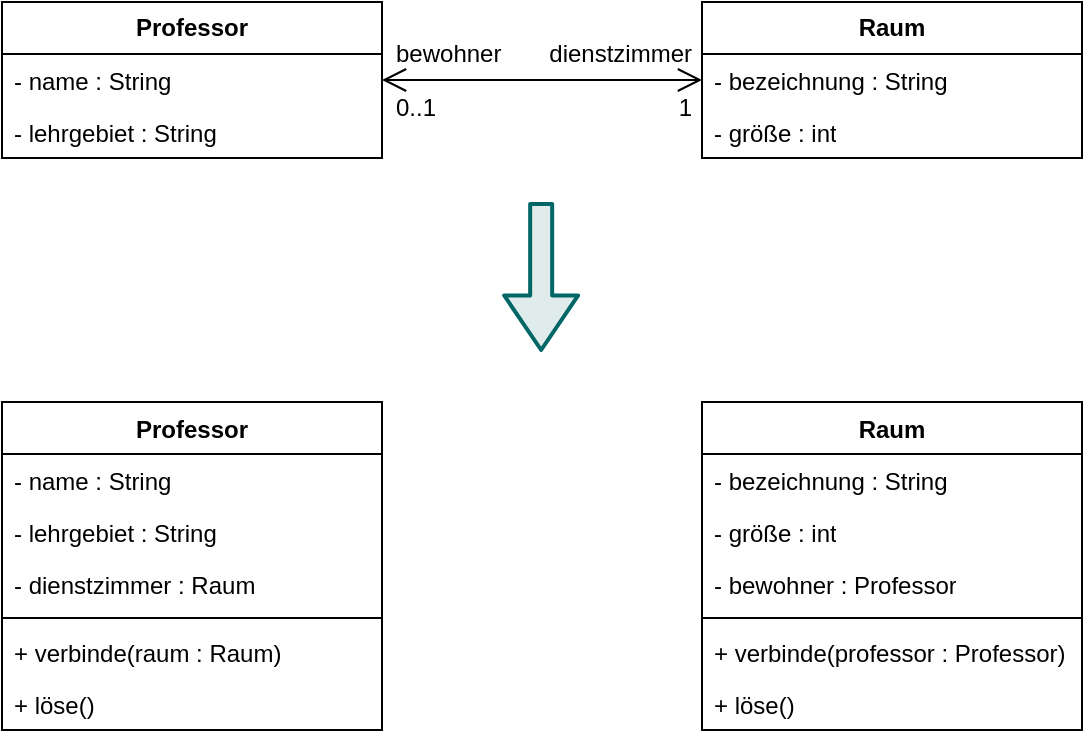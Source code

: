 <mxfile version="25.0.3">
  <diagram name="Seite-1" id="BKRfMI5abuOFoWmJq0zK">
    <mxGraphModel dx="875" dy="473" grid="1" gridSize="10" guides="1" tooltips="1" connect="1" arrows="1" fold="1" page="1" pageScale="1" pageWidth="827" pageHeight="1169" math="0" shadow="0">
      <root>
        <mxCell id="0" />
        <mxCell id="1" parent="0" />
        <mxCell id="IaKYG4yvnXf-astbD4Oj-56" value="" style="rounded=0;whiteSpace=wrap;html=1;fillColor=default;strokeColor=none;" parent="1" vertex="1">
          <mxGeometry x="80" y="40" width="540" height="370" as="geometry" />
        </mxCell>
        <mxCell id="IaKYG4yvnXf-astbD4Oj-13" value="Raum" style="swimlane;fontStyle=1;childLayout=stackLayout;horizontal=1;startSize=26;fillColor=none;horizontalStack=0;resizeParent=1;resizeParentMax=0;resizeLast=0;collapsible=1;marginBottom=0;whiteSpace=wrap;html=1;" parent="1" vertex="1">
          <mxGeometry x="430" y="40" width="190" height="78" as="geometry" />
        </mxCell>
        <mxCell id="IaKYG4yvnXf-astbD4Oj-14" value="- bezeichnung : String" style="text;strokeColor=none;fillColor=none;align=left;verticalAlign=top;spacingLeft=4;spacingRight=4;overflow=hidden;rotatable=0;points=[[0,0.5],[1,0.5]];portConstraint=eastwest;whiteSpace=wrap;html=1;" parent="IaKYG4yvnXf-astbD4Oj-13" vertex="1">
          <mxGeometry y="26" width="190" height="26" as="geometry" />
        </mxCell>
        <mxCell id="IaKYG4yvnXf-astbD4Oj-15" value="- größe : int" style="text;strokeColor=none;fillColor=none;align=left;verticalAlign=top;spacingLeft=4;spacingRight=4;overflow=hidden;rotatable=0;points=[[0,0.5],[1,0.5]];portConstraint=eastwest;whiteSpace=wrap;html=1;" parent="IaKYG4yvnXf-astbD4Oj-13" vertex="1">
          <mxGeometry y="52" width="190" height="26" as="geometry" />
        </mxCell>
        <mxCell id="IaKYG4yvnXf-astbD4Oj-22" value="Professor" style="swimlane;fontStyle=1;align=center;verticalAlign=top;childLayout=stackLayout;horizontal=1;startSize=26;horizontalStack=0;resizeParent=1;resizeParentMax=0;resizeLast=0;collapsible=1;marginBottom=0;whiteSpace=wrap;html=1;" parent="1" vertex="1">
          <mxGeometry x="80" y="240" width="190" height="164" as="geometry" />
        </mxCell>
        <mxCell id="IaKYG4yvnXf-astbD4Oj-23" value="&lt;div&gt;- name : String&lt;/div&gt;" style="text;strokeColor=none;fillColor=none;align=left;verticalAlign=top;spacingLeft=4;spacingRight=4;overflow=hidden;rotatable=0;points=[[0,0.5],[1,0.5]];portConstraint=eastwest;whiteSpace=wrap;html=1;" parent="IaKYG4yvnXf-astbD4Oj-22" vertex="1">
          <mxGeometry y="26" width="190" height="26" as="geometry" />
        </mxCell>
        <mxCell id="IaKYG4yvnXf-astbD4Oj-27" value="- lehrgebiet : String" style="text;strokeColor=none;fillColor=none;align=left;verticalAlign=top;spacingLeft=4;spacingRight=4;overflow=hidden;rotatable=0;points=[[0,0.5],[1,0.5]];portConstraint=eastwest;whiteSpace=wrap;html=1;" parent="IaKYG4yvnXf-astbD4Oj-22" vertex="1">
          <mxGeometry y="52" width="190" height="26" as="geometry" />
        </mxCell>
        <mxCell id="IaKYG4yvnXf-astbD4Oj-26" value="&lt;div&gt;- dienstzimmer : Raum&lt;/div&gt;" style="text;strokeColor=none;fillColor=none;align=left;verticalAlign=top;spacingLeft=4;spacingRight=4;overflow=hidden;rotatable=0;points=[[0,0.5],[1,0.5]];portConstraint=eastwest;whiteSpace=wrap;html=1;" parent="IaKYG4yvnXf-astbD4Oj-22" vertex="1">
          <mxGeometry y="78" width="190" height="26" as="geometry" />
        </mxCell>
        <mxCell id="IaKYG4yvnXf-astbD4Oj-24" value="" style="line;strokeWidth=1;fillColor=none;align=left;verticalAlign=middle;spacingTop=-1;spacingLeft=3;spacingRight=3;rotatable=0;labelPosition=right;points=[];portConstraint=eastwest;strokeColor=inherit;" parent="IaKYG4yvnXf-astbD4Oj-22" vertex="1">
          <mxGeometry y="104" width="190" height="8" as="geometry" />
        </mxCell>
        <mxCell id="IaKYG4yvnXf-astbD4Oj-25" value="+ verbinde(raum : Raum)" style="text;strokeColor=none;fillColor=none;align=left;verticalAlign=top;spacingLeft=4;spacingRight=4;overflow=hidden;rotatable=0;points=[[0,0.5],[1,0.5]];portConstraint=eastwest;whiteSpace=wrap;html=1;" parent="IaKYG4yvnXf-astbD4Oj-22" vertex="1">
          <mxGeometry y="112" width="190" height="26" as="geometry" />
        </mxCell>
        <mxCell id="IaKYG4yvnXf-astbD4Oj-28" value="+ löse()" style="text;strokeColor=none;fillColor=none;align=left;verticalAlign=top;spacingLeft=4;spacingRight=4;overflow=hidden;rotatable=0;points=[[0,0.5],[1,0.5]];portConstraint=eastwest;whiteSpace=wrap;html=1;" parent="IaKYG4yvnXf-astbD4Oj-22" vertex="1">
          <mxGeometry y="138" width="190" height="26" as="geometry" />
        </mxCell>
        <mxCell id="IaKYG4yvnXf-astbD4Oj-36" value="Professor" style="swimlane;fontStyle=1;childLayout=stackLayout;horizontal=1;startSize=26;fillColor=none;horizontalStack=0;resizeParent=1;resizeParentMax=0;resizeLast=0;collapsible=1;marginBottom=0;whiteSpace=wrap;html=1;" parent="1" vertex="1">
          <mxGeometry x="80" y="40" width="190" height="78" as="geometry" />
        </mxCell>
        <mxCell id="IaKYG4yvnXf-astbD4Oj-39" value="&lt;div&gt;- name : String&lt;/div&gt;" style="text;strokeColor=none;fillColor=none;align=left;verticalAlign=top;spacingLeft=4;spacingRight=4;overflow=hidden;rotatable=0;points=[[0,0.5],[1,0.5]];portConstraint=eastwest;whiteSpace=wrap;html=1;" parent="IaKYG4yvnXf-astbD4Oj-36" vertex="1">
          <mxGeometry y="26" width="190" height="26" as="geometry" />
        </mxCell>
        <mxCell id="IaKYG4yvnXf-astbD4Oj-40" value="- lehrgebiet : String" style="text;strokeColor=none;fillColor=none;align=left;verticalAlign=top;spacingLeft=4;spacingRight=4;overflow=hidden;rotatable=0;points=[[0,0.5],[1,0.5]];portConstraint=eastwest;whiteSpace=wrap;html=1;" parent="IaKYG4yvnXf-astbD4Oj-36" vertex="1">
          <mxGeometry y="52" width="190" height="26" as="geometry" />
        </mxCell>
        <mxCell id="ltnG9rSKGAxsoFZ7-3rM-1" value="Raum" style="swimlane;fontStyle=1;align=center;verticalAlign=top;childLayout=stackLayout;horizontal=1;startSize=26;horizontalStack=0;resizeParent=1;resizeParentMax=0;resizeLast=0;collapsible=1;marginBottom=0;whiteSpace=wrap;html=1;" parent="1" vertex="1">
          <mxGeometry x="430" y="240" width="190" height="164" as="geometry" />
        </mxCell>
        <mxCell id="IaKYG4yvnXf-astbD4Oj-42" value="- bezeichnung : String" style="text;strokeColor=none;fillColor=none;align=left;verticalAlign=top;spacingLeft=4;spacingRight=4;overflow=hidden;rotatable=0;points=[[0,0.5],[1,0.5]];portConstraint=eastwest;whiteSpace=wrap;html=1;" parent="ltnG9rSKGAxsoFZ7-3rM-1" vertex="1">
          <mxGeometry y="26" width="190" height="26" as="geometry" />
        </mxCell>
        <mxCell id="ltnG9rSKGAxsoFZ7-3rM-8" value="- größe : int" style="text;strokeColor=none;fillColor=none;align=left;verticalAlign=top;spacingLeft=4;spacingRight=4;overflow=hidden;rotatable=0;points=[[0,0.5],[1,0.5]];portConstraint=eastwest;whiteSpace=wrap;html=1;" parent="ltnG9rSKGAxsoFZ7-3rM-1" vertex="1">
          <mxGeometry y="52" width="190" height="26" as="geometry" />
        </mxCell>
        <mxCell id="IaKYG4yvnXf-astbD4Oj-43" value="- bewohner : Professor" style="text;strokeColor=none;fillColor=none;align=left;verticalAlign=top;spacingLeft=4;spacingRight=4;overflow=hidden;rotatable=0;points=[[0,0.5],[1,0.5]];portConstraint=eastwest;whiteSpace=wrap;html=1;" parent="ltnG9rSKGAxsoFZ7-3rM-1" vertex="1">
          <mxGeometry y="78" width="190" height="26" as="geometry" />
        </mxCell>
        <mxCell id="ltnG9rSKGAxsoFZ7-3rM-5" value="" style="line;strokeWidth=1;fillColor=none;align=left;verticalAlign=middle;spacingTop=-1;spacingLeft=3;spacingRight=3;rotatable=0;labelPosition=right;points=[];portConstraint=eastwest;strokeColor=inherit;" parent="ltnG9rSKGAxsoFZ7-3rM-1" vertex="1">
          <mxGeometry y="104" width="190" height="8" as="geometry" />
        </mxCell>
        <mxCell id="ltnG9rSKGAxsoFZ7-3rM-6" value="+ verbinde(professor : Professor)" style="text;strokeColor=none;fillColor=none;align=left;verticalAlign=top;spacingLeft=4;spacingRight=4;overflow=hidden;rotatable=0;points=[[0,0.5],[1,0.5]];portConstraint=eastwest;whiteSpace=wrap;html=1;" parent="ltnG9rSKGAxsoFZ7-3rM-1" vertex="1">
          <mxGeometry y="112" width="190" height="26" as="geometry" />
        </mxCell>
        <mxCell id="ltnG9rSKGAxsoFZ7-3rM-7" value="+ löse()" style="text;strokeColor=none;fillColor=none;align=left;verticalAlign=top;spacingLeft=4;spacingRight=4;overflow=hidden;rotatable=0;points=[[0,0.5],[1,0.5]];portConstraint=eastwest;whiteSpace=wrap;html=1;" parent="ltnG9rSKGAxsoFZ7-3rM-1" vertex="1">
          <mxGeometry y="138" width="190" height="26" as="geometry" />
        </mxCell>
        <mxCell id="44uRIklIu53ilM1RBopD-1" value="" style="endArrow=open;html=1;rounded=0;align=center;verticalAlign=top;endFill=0;labelBackgroundColor=none;startArrow=open;startFill=0;endSize=10;startSize=10;" parent="1" source="IaKYG4yvnXf-astbD4Oj-36" target="IaKYG4yvnXf-astbD4Oj-13" edge="1">
          <mxGeometry relative="1" as="geometry">
            <mxPoint x="310" y="650" as="sourcePoint" />
            <mxPoint x="510" y="650" as="targetPoint" />
          </mxGeometry>
        </mxCell>
        <mxCell id="44uRIklIu53ilM1RBopD-2" value="bewohner" style="resizable=0;html=1;align=left;verticalAlign=bottom;labelBackgroundColor=none;spacingLeft=5;spacingBottom=5;" parent="44uRIklIu53ilM1RBopD-1" connectable="0" vertex="1">
          <mxGeometry x="-1" relative="1" as="geometry" />
        </mxCell>
        <mxCell id="44uRIklIu53ilM1RBopD-3" value="0..1" style="resizable=0;html=1;align=left;verticalAlign=top;labelBackgroundColor=none;spacingLeft=5;" parent="44uRIklIu53ilM1RBopD-1" connectable="0" vertex="1">
          <mxGeometry x="-1" relative="1" as="geometry" />
        </mxCell>
        <mxCell id="44uRIklIu53ilM1RBopD-4" value="dienstzimmer" style="resizable=0;html=1;align=right;verticalAlign=bottom;labelBackgroundColor=none;spacingRight=5;spacingBottom=5;" parent="44uRIklIu53ilM1RBopD-1" connectable="0" vertex="1">
          <mxGeometry x="1" relative="1" as="geometry" />
        </mxCell>
        <mxCell id="44uRIklIu53ilM1RBopD-5" value="1" style="resizable=0;html=1;align=right;verticalAlign=top;labelBackgroundColor=none;spacingRight=5;" parent="44uRIklIu53ilM1RBopD-1" connectable="0" vertex="1">
          <mxGeometry x="1" relative="1" as="geometry" />
        </mxCell>
        <mxCell id="56Z25Xy-KEHw-A9_6F5N-1" value="" style="shape=flexArrow;endArrow=classic;html=1;rounded=1;strokeColor=#006666;strokeWidth=2;flowAnimation=0;shadow=0;endSize=8.429;startSize=4;endWidth=24;fillColor=#E0ECEC;" parent="1" edge="1">
          <mxGeometry width="50" height="50" relative="1" as="geometry">
            <mxPoint x="349.58" y="140" as="sourcePoint" />
            <mxPoint x="349.58" y="215" as="targetPoint" />
          </mxGeometry>
        </mxCell>
      </root>
    </mxGraphModel>
  </diagram>
</mxfile>
